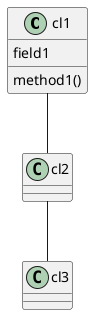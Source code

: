 {
  "sha1": "iw4se6abdd05fp5ul05s6kryasd0w1j",
  "insertion": {
    "when": "2024-06-03T18:59:31.284Z",
    "user": "plantuml@gmail.com"
  }
}
@startuml
class cl1 {
	 field1
  method1()
}
cl1 -- cl2
cl2 -- cl3
@enduml
